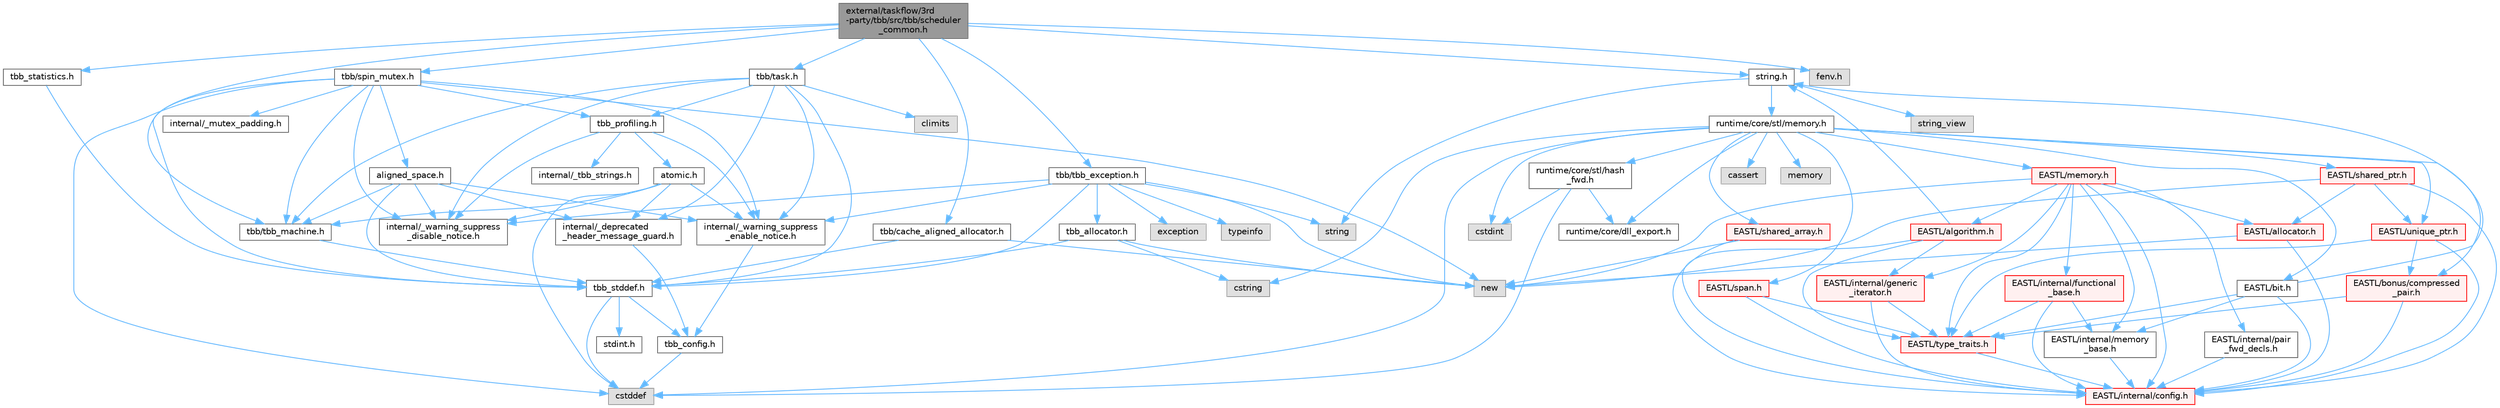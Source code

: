 digraph "external/taskflow/3rd-party/tbb/src/tbb/scheduler_common.h"
{
 // LATEX_PDF_SIZE
  bgcolor="transparent";
  edge [fontname=Helvetica,fontsize=10,labelfontname=Helvetica,labelfontsize=10];
  node [fontname=Helvetica,fontsize=10,shape=box,height=0.2,width=0.4];
  Node1 [id="Node000001",label="external/taskflow/3rd\l-party/tbb/src/tbb/scheduler\l_common.h",height=0.2,width=0.4,color="gray40", fillcolor="grey60", style="filled", fontcolor="black",tooltip=" "];
  Node1 -> Node2 [id="edge1_Node000001_Node000002",color="steelblue1",style="solid",tooltip=" "];
  Node2 [id="Node000002",label="tbb/tbb_machine.h",height=0.2,width=0.4,color="grey40", fillcolor="white", style="filled",URL="$tbb__machine_8h.html",tooltip=" "];
  Node2 -> Node3 [id="edge2_Node000002_Node000003",color="steelblue1",style="solid",tooltip=" "];
  Node3 [id="Node000003",label="tbb_stddef.h",height=0.2,width=0.4,color="grey40", fillcolor="white", style="filled",URL="$tbb__stddef_8h.html",tooltip=" "];
  Node3 -> Node4 [id="edge3_Node000003_Node000004",color="steelblue1",style="solid",tooltip=" "];
  Node4 [id="Node000004",label="tbb_config.h",height=0.2,width=0.4,color="grey40", fillcolor="white", style="filled",URL="$tbb__config_8h.html",tooltip=" "];
  Node4 -> Node5 [id="edge4_Node000004_Node000005",color="steelblue1",style="solid",tooltip=" "];
  Node5 [id="Node000005",label="cstddef",height=0.2,width=0.4,color="grey60", fillcolor="#E0E0E0", style="filled",tooltip=" "];
  Node3 -> Node5 [id="edge5_Node000003_Node000005",color="steelblue1",style="solid",tooltip=" "];
  Node3 -> Node6 [id="edge6_Node000003_Node000006",color="steelblue1",style="solid",tooltip=" "];
  Node6 [id="Node000006",label="stdint.h",height=0.2,width=0.4,color="grey40", fillcolor="white", style="filled",URL="$stdint_8h.html",tooltip=" "];
  Node1 -> Node7 [id="edge7_Node000001_Node000007",color="steelblue1",style="solid",tooltip=" "];
  Node7 [id="Node000007",label="tbb/cache_aligned_allocator.h",height=0.2,width=0.4,color="grey40", fillcolor="white", style="filled",URL="$cache__aligned__allocator_8h.html",tooltip=" "];
  Node7 -> Node8 [id="edge8_Node000007_Node000008",color="steelblue1",style="solid",tooltip=" "];
  Node8 [id="Node000008",label="new",height=0.2,width=0.4,color="grey60", fillcolor="#E0E0E0", style="filled",tooltip=" "];
  Node7 -> Node3 [id="edge9_Node000007_Node000003",color="steelblue1",style="solid",tooltip=" "];
  Node1 -> Node9 [id="edge10_Node000001_Node000009",color="steelblue1",style="solid",tooltip=" "];
  Node9 [id="Node000009",label="string.h",height=0.2,width=0.4,color="grey40", fillcolor="white", style="filled",URL="$string_8h.html",tooltip=" "];
  Node9 -> Node10 [id="edge11_Node000009_Node000010",color="steelblue1",style="solid",tooltip=" "];
  Node10 [id="Node000010",label="string",height=0.2,width=0.4,color="grey60", fillcolor="#E0E0E0", style="filled",tooltip=" "];
  Node9 -> Node11 [id="edge12_Node000009_Node000011",color="steelblue1",style="solid",tooltip=" "];
  Node11 [id="Node000011",label="string_view",height=0.2,width=0.4,color="grey60", fillcolor="#E0E0E0", style="filled",tooltip=" "];
  Node9 -> Node12 [id="edge13_Node000009_Node000012",color="steelblue1",style="solid",tooltip=" "];
  Node12 [id="Node000012",label="runtime/core/stl/memory.h",height=0.2,width=0.4,color="grey40", fillcolor="white", style="filled",URL="$runtime_2core_2stl_2memory_8h.html",tooltip=" "];
  Node12 -> Node5 [id="edge14_Node000012_Node000005",color="steelblue1",style="solid",tooltip=" "];
  Node12 -> Node13 [id="edge15_Node000012_Node000013",color="steelblue1",style="solid",tooltip=" "];
  Node13 [id="Node000013",label="cstdint",height=0.2,width=0.4,color="grey60", fillcolor="#E0E0E0", style="filled",tooltip=" "];
  Node12 -> Node14 [id="edge16_Node000012_Node000014",color="steelblue1",style="solid",tooltip=" "];
  Node14 [id="Node000014",label="cassert",height=0.2,width=0.4,color="grey60", fillcolor="#E0E0E0", style="filled",tooltip=" "];
  Node12 -> Node15 [id="edge17_Node000012_Node000015",color="steelblue1",style="solid",tooltip=" "];
  Node15 [id="Node000015",label="memory",height=0.2,width=0.4,color="grey60", fillcolor="#E0E0E0", style="filled",tooltip=" "];
  Node12 -> Node16 [id="edge18_Node000012_Node000016",color="steelblue1",style="solid",tooltip=" "];
  Node16 [id="Node000016",label="cstring",height=0.2,width=0.4,color="grey60", fillcolor="#E0E0E0", style="filled",tooltip=" "];
  Node12 -> Node17 [id="edge19_Node000012_Node000017",color="steelblue1",style="solid",tooltip=" "];
  Node17 [id="Node000017",label="EASTL/bit.h",height=0.2,width=0.4,color="grey40", fillcolor="white", style="filled",URL="$bit_8h.html",tooltip=" "];
  Node17 -> Node18 [id="edge20_Node000017_Node000018",color="steelblue1",style="solid",tooltip=" "];
  Node18 [id="Node000018",label="EASTL/internal/config.h",height=0.2,width=0.4,color="red", fillcolor="#FFF0F0", style="filled",URL="$runtime_2_e_a_s_t_l_2include_2_e_a_s_t_l_2internal_2config_8h.html",tooltip=" "];
  Node17 -> Node27 [id="edge21_Node000017_Node000027",color="steelblue1",style="solid",tooltip=" "];
  Node27 [id="Node000027",label="EASTL/internal/memory\l_base.h",height=0.2,width=0.4,color="grey40", fillcolor="white", style="filled",URL="$memory__base_8h.html",tooltip=" "];
  Node27 -> Node18 [id="edge22_Node000027_Node000018",color="steelblue1",style="solid",tooltip=" "];
  Node17 -> Node28 [id="edge23_Node000017_Node000028",color="steelblue1",style="solid",tooltip=" "];
  Node28 [id="Node000028",label="EASTL/type_traits.h",height=0.2,width=0.4,color="red", fillcolor="#FFF0F0", style="filled",URL="$_e_a_s_t_l_2include_2_e_a_s_t_l_2type__traits_8h.html",tooltip=" "];
  Node28 -> Node18 [id="edge24_Node000028_Node000018",color="steelblue1",style="solid",tooltip=" "];
  Node17 -> Node9 [id="edge25_Node000017_Node000009",color="steelblue1",style="solid",tooltip=" "];
  Node12 -> Node38 [id="edge26_Node000012_Node000038",color="steelblue1",style="solid",tooltip=" "];
  Node38 [id="Node000038",label="EASTL/memory.h",height=0.2,width=0.4,color="red", fillcolor="#FFF0F0", style="filled",URL="$runtime_2_e_a_s_t_l_2include_2_e_a_s_t_l_2memory_8h.html",tooltip=" "];
  Node38 -> Node18 [id="edge27_Node000038_Node000018",color="steelblue1",style="solid",tooltip=" "];
  Node38 -> Node27 [id="edge28_Node000038_Node000027",color="steelblue1",style="solid",tooltip=" "];
  Node38 -> Node39 [id="edge29_Node000038_Node000039",color="steelblue1",style="solid",tooltip=" "];
  Node39 [id="Node000039",label="EASTL/internal/generic\l_iterator.h",height=0.2,width=0.4,color="red", fillcolor="#FFF0F0", style="filled",URL="$generic__iterator_8h.html",tooltip=" "];
  Node39 -> Node18 [id="edge30_Node000039_Node000018",color="steelblue1",style="solid",tooltip=" "];
  Node39 -> Node28 [id="edge31_Node000039_Node000028",color="steelblue1",style="solid",tooltip=" "];
  Node38 -> Node43 [id="edge32_Node000038_Node000043",color="steelblue1",style="solid",tooltip=" "];
  Node43 [id="Node000043",label="EASTL/internal/pair\l_fwd_decls.h",height=0.2,width=0.4,color="grey40", fillcolor="white", style="filled",URL="$pair__fwd__decls_8h.html",tooltip=" "];
  Node43 -> Node18 [id="edge33_Node000043_Node000018",color="steelblue1",style="solid",tooltip=" "];
  Node38 -> Node44 [id="edge34_Node000038_Node000044",color="steelblue1",style="solid",tooltip=" "];
  Node44 [id="Node000044",label="EASTL/internal/functional\l_base.h",height=0.2,width=0.4,color="red", fillcolor="#FFF0F0", style="filled",URL="$functional__base_8h.html",tooltip=" "];
  Node44 -> Node18 [id="edge35_Node000044_Node000018",color="steelblue1",style="solid",tooltip=" "];
  Node44 -> Node27 [id="edge36_Node000044_Node000027",color="steelblue1",style="solid",tooltip=" "];
  Node44 -> Node28 [id="edge37_Node000044_Node000028",color="steelblue1",style="solid",tooltip=" "];
  Node38 -> Node45 [id="edge38_Node000038_Node000045",color="steelblue1",style="solid",tooltip=" "];
  Node45 [id="Node000045",label="EASTL/algorithm.h",height=0.2,width=0.4,color="red", fillcolor="#FFF0F0", style="filled",URL="$_e_a_s_t_l_2include_2_e_a_s_t_l_2algorithm_8h.html",tooltip=" "];
  Node45 -> Node18 [id="edge39_Node000045_Node000018",color="steelblue1",style="solid",tooltip=" "];
  Node45 -> Node28 [id="edge40_Node000045_Node000028",color="steelblue1",style="solid",tooltip=" "];
  Node45 -> Node39 [id="edge41_Node000045_Node000039",color="steelblue1",style="solid",tooltip=" "];
  Node45 -> Node9 [id="edge42_Node000045_Node000009",color="steelblue1",style="solid",tooltip=" "];
  Node38 -> Node28 [id="edge43_Node000038_Node000028",color="steelblue1",style="solid",tooltip=" "];
  Node38 -> Node52 [id="edge44_Node000038_Node000052",color="steelblue1",style="solid",tooltip=" "];
  Node52 [id="Node000052",label="EASTL/allocator.h",height=0.2,width=0.4,color="red", fillcolor="#FFF0F0", style="filled",URL="$runtime_2_e_a_s_t_l_2include_2_e_a_s_t_l_2allocator_8h.html",tooltip=" "];
  Node52 -> Node18 [id="edge45_Node000052_Node000018",color="steelblue1",style="solid",tooltip=" "];
  Node52 -> Node8 [id="edge46_Node000052_Node000008",color="steelblue1",style="solid",tooltip=" "];
  Node38 -> Node8 [id="edge47_Node000038_Node000008",color="steelblue1",style="solid",tooltip=" "];
  Node12 -> Node65 [id="edge48_Node000012_Node000065",color="steelblue1",style="solid",tooltip=" "];
  Node65 [id="Node000065",label="EASTL/shared_array.h",height=0.2,width=0.4,color="red", fillcolor="#FFF0F0", style="filled",URL="$shared__array_8h.html",tooltip=" "];
  Node65 -> Node18 [id="edge49_Node000065_Node000018",color="steelblue1",style="solid",tooltip=" "];
  Node65 -> Node8 [id="edge50_Node000065_Node000008",color="steelblue1",style="solid",tooltip=" "];
  Node12 -> Node68 [id="edge51_Node000012_Node000068",color="steelblue1",style="solid",tooltip=" "];
  Node68 [id="Node000068",label="EASTL/unique_ptr.h",height=0.2,width=0.4,color="red", fillcolor="#FFF0F0", style="filled",URL="$unique__ptr_8h.html",tooltip=" "];
  Node68 -> Node69 [id="edge52_Node000068_Node000069",color="steelblue1",style="solid",tooltip=" "];
  Node69 [id="Node000069",label="EASTL/bonus/compressed\l_pair.h",height=0.2,width=0.4,color="red", fillcolor="#FFF0F0", style="filled",URL="$compressed__pair_8h.html",tooltip=" "];
  Node69 -> Node18 [id="edge53_Node000069_Node000018",color="steelblue1",style="solid",tooltip=" "];
  Node69 -> Node28 [id="edge54_Node000069_Node000028",color="steelblue1",style="solid",tooltip=" "];
  Node68 -> Node18 [id="edge55_Node000068_Node000018",color="steelblue1",style="solid",tooltip=" "];
  Node68 -> Node28 [id="edge56_Node000068_Node000028",color="steelblue1",style="solid",tooltip=" "];
  Node12 -> Node71 [id="edge57_Node000012_Node000071",color="steelblue1",style="solid",tooltip=" "];
  Node71 [id="Node000071",label="EASTL/shared_ptr.h",height=0.2,width=0.4,color="red", fillcolor="#FFF0F0", style="filled",URL="$shared__ptr_8h.html",tooltip=" "];
  Node71 -> Node18 [id="edge58_Node000071_Node000018",color="steelblue1",style="solid",tooltip=" "];
  Node71 -> Node68 [id="edge59_Node000071_Node000068",color="steelblue1",style="solid",tooltip=" "];
  Node71 -> Node52 [id="edge60_Node000071_Node000052",color="steelblue1",style="solid",tooltip=" "];
  Node71 -> Node8 [id="edge61_Node000071_Node000008",color="steelblue1",style="solid",tooltip=" "];
  Node12 -> Node151 [id="edge62_Node000012_Node000151",color="steelblue1",style="solid",tooltip=" "];
  Node151 [id="Node000151",label="EASTL/span.h",height=0.2,width=0.4,color="red", fillcolor="#FFF0F0", style="filled",URL="$span_8h.html",tooltip=" "];
  Node151 -> Node18 [id="edge63_Node000151_Node000018",color="steelblue1",style="solid",tooltip=" "];
  Node151 -> Node28 [id="edge64_Node000151_Node000028",color="steelblue1",style="solid",tooltip=" "];
  Node12 -> Node69 [id="edge65_Node000012_Node000069",color="steelblue1",style="solid",tooltip=" "];
  Node12 -> Node154 [id="edge66_Node000012_Node000154",color="steelblue1",style="solid",tooltip=" "];
  Node154 [id="Node000154",label="runtime/core/dll_export.h",height=0.2,width=0.4,color="grey40", fillcolor="white", style="filled",URL="$dll__export_8h.html",tooltip=" "];
  Node12 -> Node155 [id="edge67_Node000012_Node000155",color="steelblue1",style="solid",tooltip=" "];
  Node155 [id="Node000155",label="runtime/core/stl/hash\l_fwd.h",height=0.2,width=0.4,color="grey40", fillcolor="white", style="filled",URL="$hash__fwd_8h.html",tooltip=" "];
  Node155 -> Node5 [id="edge68_Node000155_Node000005",color="steelblue1",style="solid",tooltip=" "];
  Node155 -> Node13 [id="edge69_Node000155_Node000013",color="steelblue1",style="solid",tooltip=" "];
  Node155 -> Node154 [id="edge70_Node000155_Node000154",color="steelblue1",style="solid",tooltip=" "];
  Node1 -> Node156 [id="edge71_Node000001_Node000156",color="steelblue1",style="solid",tooltip=" "];
  Node156 [id="Node000156",label="tbb_statistics.h",height=0.2,width=0.4,color="grey40", fillcolor="white", style="filled",URL="$tbb__statistics_8h.html",tooltip=" "];
  Node156 -> Node3 [id="edge72_Node000156_Node000003",color="steelblue1",style="solid",tooltip=" "];
  Node1 -> Node157 [id="edge73_Node000001_Node000157",color="steelblue1",style="solid",tooltip=" "];
  Node157 [id="Node000157",label="tbb/task.h",height=0.2,width=0.4,color="grey40", fillcolor="white", style="filled",URL="$task_8h.html",tooltip=" "];
  Node157 -> Node158 [id="edge74_Node000157_Node000158",color="steelblue1",style="solid",tooltip=" "];
  Node158 [id="Node000158",label="internal/_deprecated\l_header_message_guard.h",height=0.2,width=0.4,color="grey40", fillcolor="white", style="filled",URL="$__deprecated__header__message__guard_8h.html",tooltip=" "];
  Node158 -> Node4 [id="edge75_Node000158_Node000004",color="steelblue1",style="solid",tooltip=" "];
  Node157 -> Node159 [id="edge76_Node000157_Node000159",color="steelblue1",style="solid",tooltip=" "];
  Node159 [id="Node000159",label="internal/_warning_suppress\l_enable_notice.h",height=0.2,width=0.4,color="grey40", fillcolor="white", style="filled",URL="$__warning__suppress__enable__notice_8h.html",tooltip=" "];
  Node159 -> Node4 [id="edge77_Node000159_Node000004",color="steelblue1",style="solid",tooltip=" "];
  Node157 -> Node3 [id="edge78_Node000157_Node000003",color="steelblue1",style="solid",tooltip=" "];
  Node157 -> Node2 [id="edge79_Node000157_Node000002",color="steelblue1",style="solid",tooltip=" "];
  Node157 -> Node160 [id="edge80_Node000157_Node000160",color="steelblue1",style="solid",tooltip=" "];
  Node160 [id="Node000160",label="tbb_profiling.h",height=0.2,width=0.4,color="grey40", fillcolor="white", style="filled",URL="$tbb__profiling_8h.html",tooltip=" "];
  Node160 -> Node159 [id="edge81_Node000160_Node000159",color="steelblue1",style="solid",tooltip=" "];
  Node160 -> Node161 [id="edge82_Node000160_Node000161",color="steelblue1",style="solid",tooltip=" "];
  Node161 [id="Node000161",label="internal/_tbb_strings.h",height=0.2,width=0.4,color="grey40", fillcolor="white", style="filled",URL="$__tbb__strings_8h.html",tooltip=" "];
  Node160 -> Node162 [id="edge83_Node000160_Node000162",color="steelblue1",style="solid",tooltip=" "];
  Node162 [id="Node000162",label="atomic.h",height=0.2,width=0.4,color="grey40", fillcolor="white", style="filled",URL="$external_2taskflow_23rd-party_2tbb_2include_2tbb_2atomic_8h.html",tooltip=" "];
  Node162 -> Node158 [id="edge84_Node000162_Node000158",color="steelblue1",style="solid",tooltip=" "];
  Node162 -> Node159 [id="edge85_Node000162_Node000159",color="steelblue1",style="solid",tooltip=" "];
  Node162 -> Node5 [id="edge86_Node000162_Node000005",color="steelblue1",style="solid",tooltip=" "];
  Node162 -> Node2 [id="edge87_Node000162_Node000002",color="steelblue1",style="solid",tooltip=" "];
  Node162 -> Node163 [id="edge88_Node000162_Node000163",color="steelblue1",style="solid",tooltip=" "];
  Node163 [id="Node000163",label="internal/_warning_suppress\l_disable_notice.h",height=0.2,width=0.4,color="grey40", fillcolor="white", style="filled",URL="$__warning__suppress__disable__notice_8h.html",tooltip=" "];
  Node160 -> Node163 [id="edge89_Node000160_Node000163",color="steelblue1",style="solid",tooltip=" "];
  Node157 -> Node164 [id="edge90_Node000157_Node000164",color="steelblue1",style="solid",tooltip=" "];
  Node164 [id="Node000164",label="climits",height=0.2,width=0.4,color="grey60", fillcolor="#E0E0E0", style="filled",tooltip=" "];
  Node157 -> Node163 [id="edge91_Node000157_Node000163",color="steelblue1",style="solid",tooltip=" "];
  Node1 -> Node165 [id="edge92_Node000001_Node000165",color="steelblue1",style="solid",tooltip=" "];
  Node165 [id="Node000165",label="tbb/tbb_exception.h",height=0.2,width=0.4,color="grey40", fillcolor="white", style="filled",URL="$tbb__exception_8h.html",tooltip=" "];
  Node165 -> Node159 [id="edge93_Node000165_Node000159",color="steelblue1",style="solid",tooltip=" "];
  Node165 -> Node3 [id="edge94_Node000165_Node000003",color="steelblue1",style="solid",tooltip=" "];
  Node165 -> Node166 [id="edge95_Node000165_Node000166",color="steelblue1",style="solid",tooltip=" "];
  Node166 [id="Node000166",label="exception",height=0.2,width=0.4,color="grey60", fillcolor="#E0E0E0", style="filled",tooltip=" "];
  Node165 -> Node8 [id="edge96_Node000165_Node000008",color="steelblue1",style="solid",tooltip=" "];
  Node165 -> Node10 [id="edge97_Node000165_Node000010",color="steelblue1",style="solid",tooltip=" "];
  Node165 -> Node167 [id="edge98_Node000165_Node000167",color="steelblue1",style="solid",tooltip=" "];
  Node167 [id="Node000167",label="tbb_allocator.h",height=0.2,width=0.4,color="grey40", fillcolor="white", style="filled",URL="$tbb__allocator_8h.html",tooltip=" "];
  Node167 -> Node3 [id="edge99_Node000167_Node000003",color="steelblue1",style="solid",tooltip=" "];
  Node167 -> Node8 [id="edge100_Node000167_Node000008",color="steelblue1",style="solid",tooltip=" "];
  Node167 -> Node16 [id="edge101_Node000167_Node000016",color="steelblue1",style="solid",tooltip=" "];
  Node165 -> Node168 [id="edge102_Node000165_Node000168",color="steelblue1",style="solid",tooltip=" "];
  Node168 [id="Node000168",label="typeinfo",height=0.2,width=0.4,color="grey60", fillcolor="#E0E0E0", style="filled",tooltip=" "];
  Node165 -> Node163 [id="edge103_Node000165_Node000163",color="steelblue1",style="solid",tooltip=" "];
  Node1 -> Node169 [id="edge104_Node000001_Node000169",color="steelblue1",style="solid",tooltip=" "];
  Node169 [id="Node000169",label="tbb/spin_mutex.h",height=0.2,width=0.4,color="grey40", fillcolor="white", style="filled",URL="$external_2taskflow_23rd-party_2tbb_2include_2tbb_2spin__mutex_8h.html",tooltip=" "];
  Node169 -> Node159 [id="edge105_Node000169_Node000159",color="steelblue1",style="solid",tooltip=" "];
  Node169 -> Node5 [id="edge106_Node000169_Node000005",color="steelblue1",style="solid",tooltip=" "];
  Node169 -> Node8 [id="edge107_Node000169_Node000008",color="steelblue1",style="solid",tooltip=" "];
  Node169 -> Node170 [id="edge108_Node000169_Node000170",color="steelblue1",style="solid",tooltip=" "];
  Node170 [id="Node000170",label="aligned_space.h",height=0.2,width=0.4,color="grey40", fillcolor="white", style="filled",URL="$aligned__space_8h.html",tooltip=" "];
  Node170 -> Node158 [id="edge109_Node000170_Node000158",color="steelblue1",style="solid",tooltip=" "];
  Node170 -> Node159 [id="edge110_Node000170_Node000159",color="steelblue1",style="solid",tooltip=" "];
  Node170 -> Node3 [id="edge111_Node000170_Node000003",color="steelblue1",style="solid",tooltip=" "];
  Node170 -> Node2 [id="edge112_Node000170_Node000002",color="steelblue1",style="solid",tooltip=" "];
  Node170 -> Node163 [id="edge113_Node000170_Node000163",color="steelblue1",style="solid",tooltip=" "];
  Node169 -> Node3 [id="edge114_Node000169_Node000003",color="steelblue1",style="solid",tooltip=" "];
  Node169 -> Node2 [id="edge115_Node000169_Node000002",color="steelblue1",style="solid",tooltip=" "];
  Node169 -> Node160 [id="edge116_Node000169_Node000160",color="steelblue1",style="solid",tooltip=" "];
  Node169 -> Node171 [id="edge117_Node000169_Node000171",color="steelblue1",style="solid",tooltip=" "];
  Node171 [id="Node000171",label="internal/_mutex_padding.h",height=0.2,width=0.4,color="grey40", fillcolor="white", style="filled",URL="$__mutex__padding_8h.html",tooltip=" "];
  Node169 -> Node163 [id="edge118_Node000169_Node000163",color="steelblue1",style="solid",tooltip=" "];
  Node1 -> Node172 [id="edge119_Node000001_Node000172",color="steelblue1",style="solid",tooltip=" "];
  Node172 [id="Node000172",label="fenv.h",height=0.2,width=0.4,color="grey60", fillcolor="#E0E0E0", style="filled",tooltip=" "];
}
